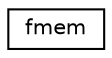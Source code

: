 digraph "Graphical Class Hierarchy"
{
 // LATEX_PDF_SIZE
  edge [fontname="Helvetica",fontsize="10",labelfontname="Helvetica",labelfontsize="10"];
  node [fontname="Helvetica",fontsize="10",shape=record];
  rankdir="LR";
  Node0 [label="fmem",height=0.2,width=0.4,color="black", fillcolor="white", style="filled",URL="$structfmem.html",tooltip=" "];
}
